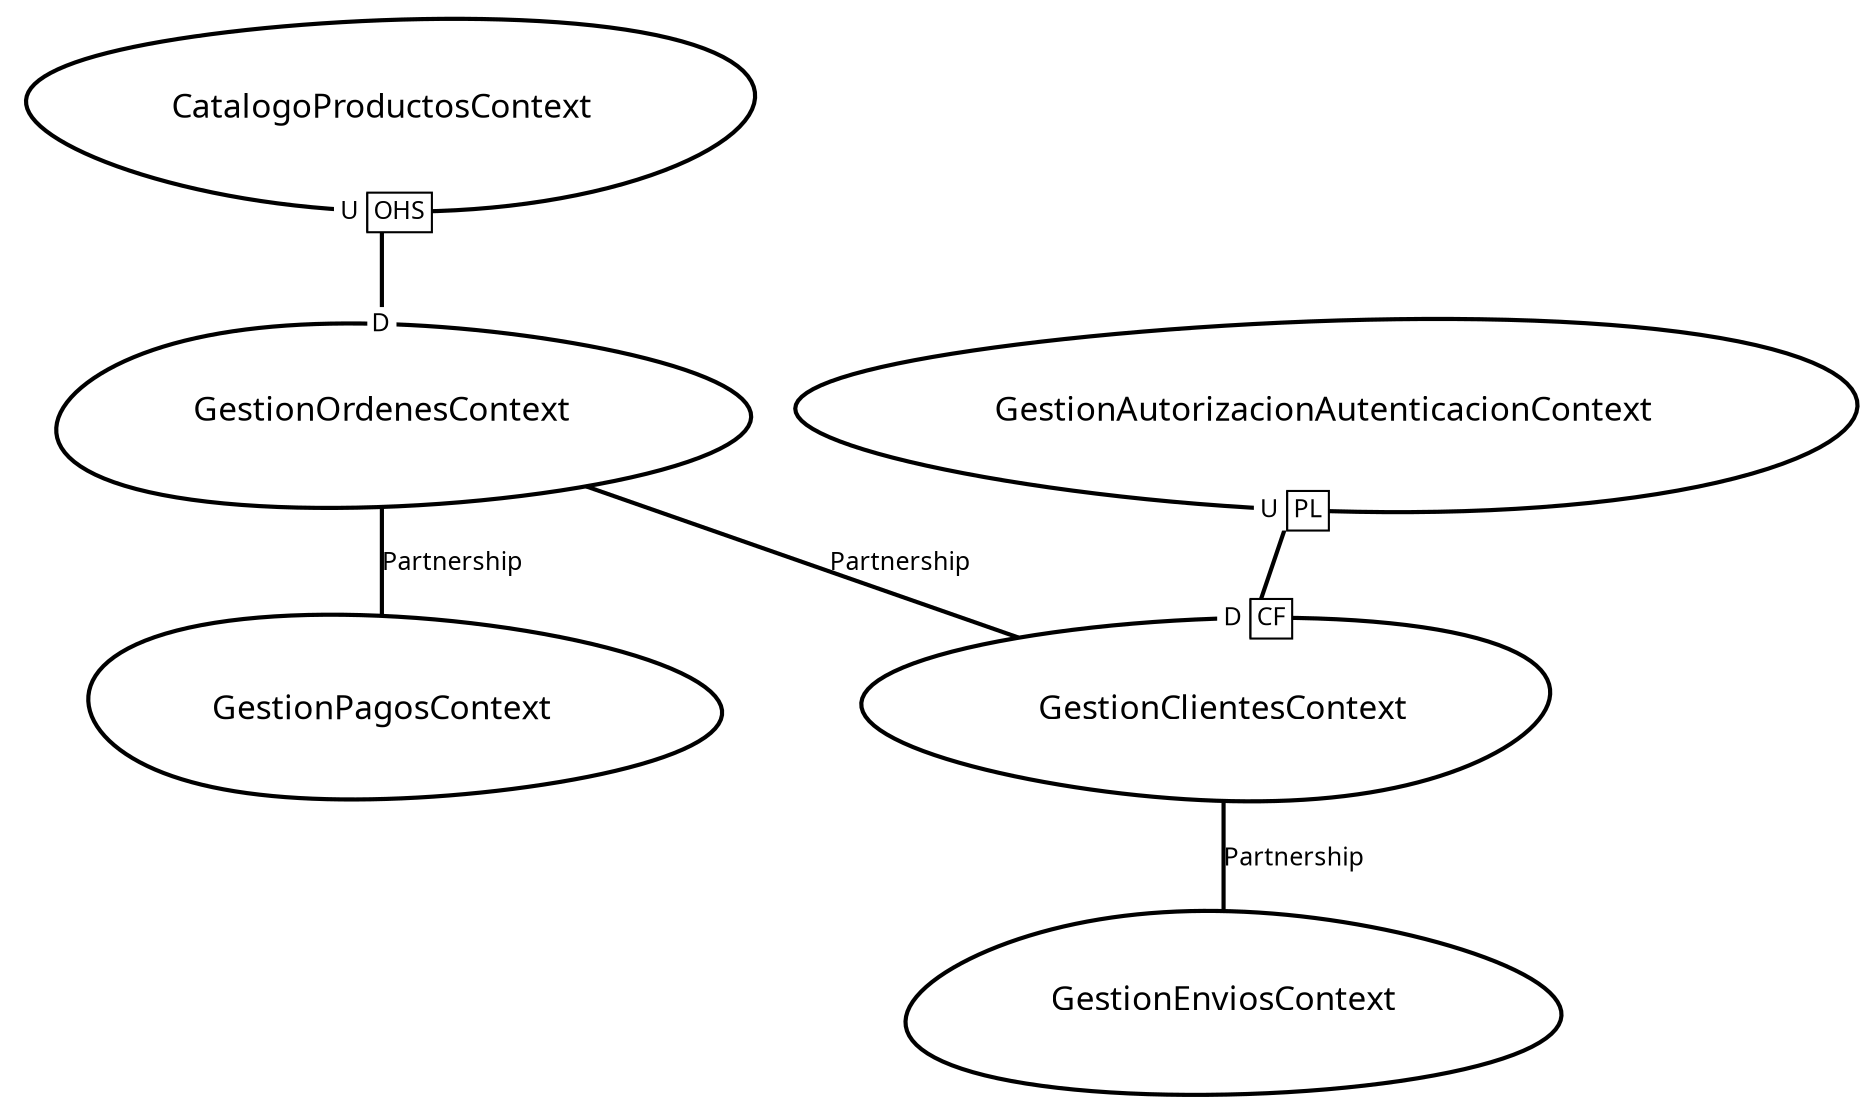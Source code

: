 digraph "ContextMapGraph" {
graph ["imagepath"="/tmp/GraphvizJava"]
"CatalogoProductosContext" ["margin"="0.3","orientation"="70","shape"="egg","fontsize"="16","style"="bold","label"="CatalogoProductosContext\n","fontname"="sans-serif"]
"GestionOrdenesContext" ["margin"="0.3","orientation"="23","shape"="egg","fontsize"="16","style"="bold","label"="GestionOrdenesContext\n","fontname"="sans-serif"]
"GestionPagosContext" ["margin"="0.3","orientation"="150","shape"="egg","fontsize"="16","style"="bold","label"="GestionPagosContext\n","fontname"="sans-serif"]
"GestionClientesContext" ["margin"="0.3","orientation"="198","shape"="egg","fontsize"="16","style"="bold","label"="GestionClientesContext\n","fontname"="sans-serif"]
"GestionEnviosContext" ["margin"="0.3","orientation"="10","shape"="egg","fontsize"="16","style"="bold","label"="GestionEnviosContext\n","fontname"="sans-serif"]
"GestionAutorizacionAutenticacionContext" ["margin"="0.3","orientation"="81","shape"="egg","fontsize"="16","style"="bold","label"="GestionAutorizacionAutenticacionContext\n","fontname"="sans-serif"]
"CatalogoProductosContext" -> "GestionOrdenesContext" ["headlabel"=<<table cellspacing="0" cellborder="0" border="0">
<tr><td bgcolor="white">D</td></tr>
</table>>,"labeldistance"="0","fontsize"="12","taillabel"=<<table cellspacing="0" cellborder="1" border="0">
<tr><td bgcolor="white" sides="r">U</td><td sides="trbl" bgcolor="white"><font>OHS</font></td></tr>
</table>>,"style"="bold","label"="                                        ","dir"="none","fontname"="sans-serif"]
"GestionOrdenesContext" -> "GestionPagosContext" ["fontsize"="12","style"="bold","label"="Partnership","dir"="none","fontname"="sans-serif"]
"GestionOrdenesContext" -> "GestionClientesContext" ["fontsize"="12","style"="bold","label"="Partnership","dir"="none","fontname"="sans-serif"]
"GestionClientesContext" -> "GestionEnviosContext" ["fontsize"="12","style"="bold","label"="Partnership","dir"="none","fontname"="sans-serif"]
"GestionAutorizacionAutenticacionContext" -> "GestionClientesContext" ["headlabel"=<<table cellspacing="0" cellborder="1" border="0">
<tr><td bgcolor="white" sides="r">D</td><td sides="trbl" bgcolor="white"><font>CF</font></td></tr>
</table>>,"labeldistance"="0","fontsize"="12","taillabel"=<<table cellspacing="0" cellborder="1" border="0">
<tr><td bgcolor="white" sides="r">U</td><td sides="trbl" bgcolor="white"><font>PL</font></td></tr>
</table>>,"style"="bold","label"="                                        ","dir"="none","fontname"="sans-serif"]
}